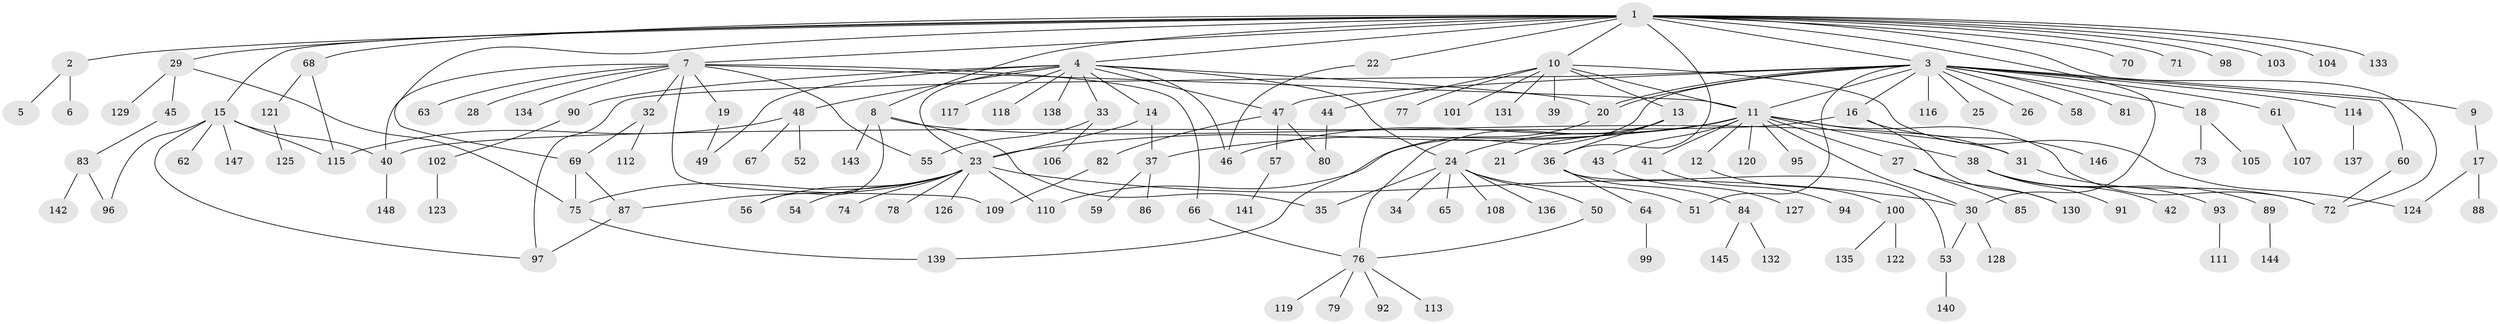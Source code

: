 // coarse degree distribution, {22: 0.008403361344537815, 2: 0.25210084033613445, 17: 0.01680672268907563, 14: 0.008403361344537815, 1: 0.5126050420168067, 10: 0.008403361344537815, 5: 0.03361344537815126, 3: 0.05042016806722689, 8: 0.008403361344537815, 4: 0.058823529411764705, 12: 0.008403361344537815, 6: 0.025210084033613446, 9: 0.008403361344537815}
// Generated by graph-tools (version 1.1) at 2025/23/03/03/25 07:23:51]
// undirected, 148 vertices, 190 edges
graph export_dot {
graph [start="1"]
  node [color=gray90,style=filled];
  1;
  2;
  3;
  4;
  5;
  6;
  7;
  8;
  9;
  10;
  11;
  12;
  13;
  14;
  15;
  16;
  17;
  18;
  19;
  20;
  21;
  22;
  23;
  24;
  25;
  26;
  27;
  28;
  29;
  30;
  31;
  32;
  33;
  34;
  35;
  36;
  37;
  38;
  39;
  40;
  41;
  42;
  43;
  44;
  45;
  46;
  47;
  48;
  49;
  50;
  51;
  52;
  53;
  54;
  55;
  56;
  57;
  58;
  59;
  60;
  61;
  62;
  63;
  64;
  65;
  66;
  67;
  68;
  69;
  70;
  71;
  72;
  73;
  74;
  75;
  76;
  77;
  78;
  79;
  80;
  81;
  82;
  83;
  84;
  85;
  86;
  87;
  88;
  89;
  90;
  91;
  92;
  93;
  94;
  95;
  96;
  97;
  98;
  99;
  100;
  101;
  102;
  103;
  104;
  105;
  106;
  107;
  108;
  109;
  110;
  111;
  112;
  113;
  114;
  115;
  116;
  117;
  118;
  119;
  120;
  121;
  122;
  123;
  124;
  125;
  126;
  127;
  128;
  129;
  130;
  131;
  132;
  133;
  134;
  135;
  136;
  137;
  138;
  139;
  140;
  141;
  142;
  143;
  144;
  145;
  146;
  147;
  148;
  1 -- 2;
  1 -- 3;
  1 -- 4;
  1 -- 7;
  1 -- 8;
  1 -- 10;
  1 -- 15;
  1 -- 22;
  1 -- 29;
  1 -- 30;
  1 -- 36;
  1 -- 68;
  1 -- 69;
  1 -- 70;
  1 -- 71;
  1 -- 72;
  1 -- 98;
  1 -- 103;
  1 -- 104;
  1 -- 133;
  2 -- 5;
  2 -- 6;
  3 -- 9;
  3 -- 11;
  3 -- 16;
  3 -- 18;
  3 -- 20;
  3 -- 20;
  3 -- 25;
  3 -- 26;
  3 -- 47;
  3 -- 51;
  3 -- 58;
  3 -- 60;
  3 -- 61;
  3 -- 81;
  3 -- 97;
  3 -- 110;
  3 -- 114;
  3 -- 116;
  4 -- 14;
  4 -- 20;
  4 -- 23;
  4 -- 24;
  4 -- 33;
  4 -- 46;
  4 -- 47;
  4 -- 48;
  4 -- 49;
  4 -- 90;
  4 -- 117;
  4 -- 118;
  4 -- 138;
  7 -- 11;
  7 -- 19;
  7 -- 28;
  7 -- 32;
  7 -- 40;
  7 -- 55;
  7 -- 63;
  7 -- 66;
  7 -- 109;
  7 -- 134;
  8 -- 31;
  8 -- 35;
  8 -- 56;
  8 -- 143;
  9 -- 17;
  10 -- 11;
  10 -- 13;
  10 -- 39;
  10 -- 44;
  10 -- 77;
  10 -- 101;
  10 -- 124;
  10 -- 131;
  11 -- 12;
  11 -- 23;
  11 -- 24;
  11 -- 27;
  11 -- 30;
  11 -- 31;
  11 -- 37;
  11 -- 38;
  11 -- 41;
  11 -- 43;
  11 -- 46;
  11 -- 72;
  11 -- 95;
  11 -- 120;
  12 -- 100;
  13 -- 21;
  13 -- 36;
  13 -- 76;
  14 -- 23;
  14 -- 37;
  15 -- 40;
  15 -- 62;
  15 -- 96;
  15 -- 97;
  15 -- 115;
  15 -- 147;
  16 -- 40;
  16 -- 130;
  16 -- 146;
  17 -- 88;
  17 -- 124;
  18 -- 73;
  18 -- 105;
  19 -- 49;
  20 -- 139;
  22 -- 46;
  23 -- 30;
  23 -- 54;
  23 -- 56;
  23 -- 74;
  23 -- 75;
  23 -- 78;
  23 -- 87;
  23 -- 110;
  23 -- 126;
  24 -- 34;
  24 -- 35;
  24 -- 50;
  24 -- 51;
  24 -- 65;
  24 -- 108;
  24 -- 136;
  27 -- 85;
  27 -- 130;
  29 -- 45;
  29 -- 75;
  29 -- 129;
  30 -- 53;
  30 -- 128;
  31 -- 72;
  32 -- 69;
  32 -- 112;
  33 -- 55;
  33 -- 106;
  36 -- 53;
  36 -- 64;
  36 -- 84;
  37 -- 59;
  37 -- 86;
  38 -- 42;
  38 -- 89;
  38 -- 91;
  38 -- 93;
  40 -- 148;
  41 -- 94;
  43 -- 127;
  44 -- 80;
  45 -- 83;
  47 -- 57;
  47 -- 80;
  47 -- 82;
  48 -- 52;
  48 -- 67;
  48 -- 115;
  50 -- 76;
  53 -- 140;
  57 -- 141;
  60 -- 72;
  61 -- 107;
  64 -- 99;
  66 -- 76;
  68 -- 115;
  68 -- 121;
  69 -- 75;
  69 -- 87;
  75 -- 139;
  76 -- 79;
  76 -- 92;
  76 -- 113;
  76 -- 119;
  82 -- 109;
  83 -- 96;
  83 -- 142;
  84 -- 132;
  84 -- 145;
  87 -- 97;
  89 -- 144;
  90 -- 102;
  93 -- 111;
  100 -- 122;
  100 -- 135;
  102 -- 123;
  114 -- 137;
  121 -- 125;
}
